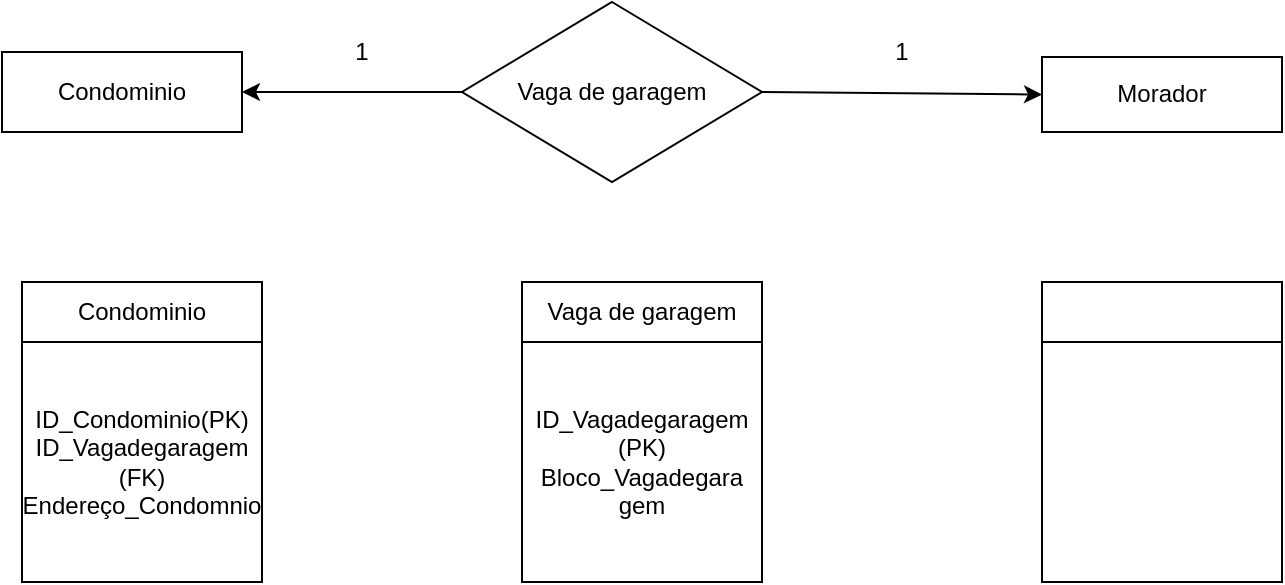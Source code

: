<mxfile version="20.8.20" type="github">
  <diagram name="Página-1" id="RCo_QdBF7vtueg-SSZrH">
    <mxGraphModel dx="1194" dy="584" grid="1" gridSize="10" guides="1" tooltips="1" connect="1" arrows="1" fold="1" page="1" pageScale="1" pageWidth="827" pageHeight="1169" math="0" shadow="0">
      <root>
        <mxCell id="0" />
        <mxCell id="1" parent="0" />
        <mxCell id="1DPLQ5j4LygSINMNtftr-1" value="Condominio" style="rounded=0;whiteSpace=wrap;html=1;" vertex="1" parent="1">
          <mxGeometry x="60" y="95" width="120" height="40" as="geometry" />
        </mxCell>
        <mxCell id="1DPLQ5j4LygSINMNtftr-2" value="Vaga de garagem" style="rhombus;whiteSpace=wrap;html=1;" vertex="1" parent="1">
          <mxGeometry x="290" y="70" width="150" height="90" as="geometry" />
        </mxCell>
        <mxCell id="1DPLQ5j4LygSINMNtftr-3" value="Morador" style="rounded=0;whiteSpace=wrap;html=1;" vertex="1" parent="1">
          <mxGeometry x="580" y="97.5" width="120" height="37.5" as="geometry" />
        </mxCell>
        <mxCell id="1DPLQ5j4LygSINMNtftr-4" value="" style="endArrow=classic;html=1;rounded=0;exitX=0;exitY=0.5;exitDx=0;exitDy=0;entryX=1;entryY=0.5;entryDx=0;entryDy=0;" edge="1" parent="1" source="1DPLQ5j4LygSINMNtftr-2" target="1DPLQ5j4LygSINMNtftr-1">
          <mxGeometry width="50" height="50" relative="1" as="geometry">
            <mxPoint x="180" y="170" as="sourcePoint" />
            <mxPoint x="190" y="110" as="targetPoint" />
          </mxGeometry>
        </mxCell>
        <mxCell id="1DPLQ5j4LygSINMNtftr-5" value="" style="endArrow=classic;html=1;rounded=0;exitX=1;exitY=0.5;exitDx=0;exitDy=0;entryX=0;entryY=0.5;entryDx=0;entryDy=0;" edge="1" parent="1" source="1DPLQ5j4LygSINMNtftr-2" target="1DPLQ5j4LygSINMNtftr-3">
          <mxGeometry width="50" height="50" relative="1" as="geometry">
            <mxPoint x="470" y="140" as="sourcePoint" />
            <mxPoint x="520" y="90" as="targetPoint" />
          </mxGeometry>
        </mxCell>
        <mxCell id="1DPLQ5j4LygSINMNtftr-6" value="Condominio" style="rounded=0;whiteSpace=wrap;html=1;" vertex="1" parent="1">
          <mxGeometry x="70" y="210" width="120" height="30" as="geometry" />
        </mxCell>
        <mxCell id="1DPLQ5j4LygSINMNtftr-7" value="ID_Condominio(PK)&lt;br&gt;ID_Vagadegaragem&lt;br&gt;(FK)&lt;br&gt;Endereço_Condomnio" style="whiteSpace=wrap;html=1;aspect=fixed;" vertex="1" parent="1">
          <mxGeometry x="70" y="240" width="120" height="120" as="geometry" />
        </mxCell>
        <mxCell id="1DPLQ5j4LygSINMNtftr-8" value="Vaga de garagem" style="rounded=0;whiteSpace=wrap;html=1;" vertex="1" parent="1">
          <mxGeometry x="320" y="210" width="120" height="30" as="geometry" />
        </mxCell>
        <mxCell id="1DPLQ5j4LygSINMNtftr-9" value="ID_Vagadegaragem&lt;br&gt;(PK)&lt;br&gt;Bloco_Vagadegara&lt;br&gt;gem&lt;br&gt;" style="whiteSpace=wrap;html=1;aspect=fixed;" vertex="1" parent="1">
          <mxGeometry x="320" y="240" width="120" height="120" as="geometry" />
        </mxCell>
        <mxCell id="1DPLQ5j4LygSINMNtftr-10" value="" style="rounded=0;whiteSpace=wrap;html=1;" vertex="1" parent="1">
          <mxGeometry x="580" y="210" width="120" height="30" as="geometry" />
        </mxCell>
        <mxCell id="1DPLQ5j4LygSINMNtftr-11" value="" style="whiteSpace=wrap;html=1;aspect=fixed;" vertex="1" parent="1">
          <mxGeometry x="580" y="240" width="120" height="120" as="geometry" />
        </mxCell>
        <mxCell id="1DPLQ5j4LygSINMNtftr-12" value="1" style="text;html=1;strokeColor=none;fillColor=none;align=center;verticalAlign=middle;whiteSpace=wrap;rounded=0;" vertex="1" parent="1">
          <mxGeometry x="210" y="80" width="60" height="30" as="geometry" />
        </mxCell>
        <mxCell id="1DPLQ5j4LygSINMNtftr-13" value="1" style="text;html=1;strokeColor=none;fillColor=none;align=center;verticalAlign=middle;whiteSpace=wrap;rounded=0;" vertex="1" parent="1">
          <mxGeometry x="480" y="80" width="60" height="30" as="geometry" />
        </mxCell>
      </root>
    </mxGraphModel>
  </diagram>
</mxfile>
